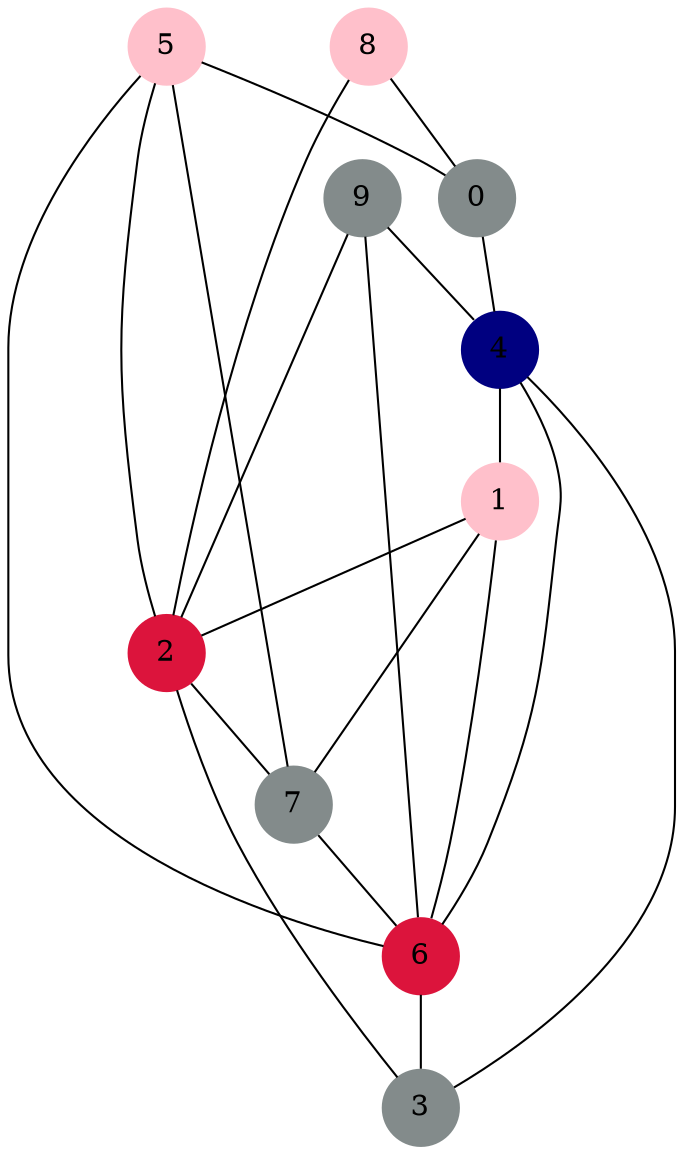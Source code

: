 graph G { 
graph [splines = true] node [height=0.4 shape=circle style=filled]
3 [ color= azure4] ;
2 [ color= crimson] ;
1 [ color= pink] ;
0 [ color= azure4] ;
7 [ color= azure4] ;
6 [ color= crimson] ;
5 [ color= pink] ;
4 [ color= navyblue] ;
9 [ color= azure4] ;
8 [ color= pink] ;
2 -- 7;
2 -- 3;
1 -- 2;
1 -- 7;
1 -- 6;
0 -- 4;
7 -- 6;
6 -- 3;
5 -- 0;
5 -- 2;
5 -- 6;
5 -- 7;
4 -- 3;
4 -- 6;
4 -- 1;
9 -- 2;
9 -- 4;
9 -- 6;
8 -- 0;
8 -- 2;
}